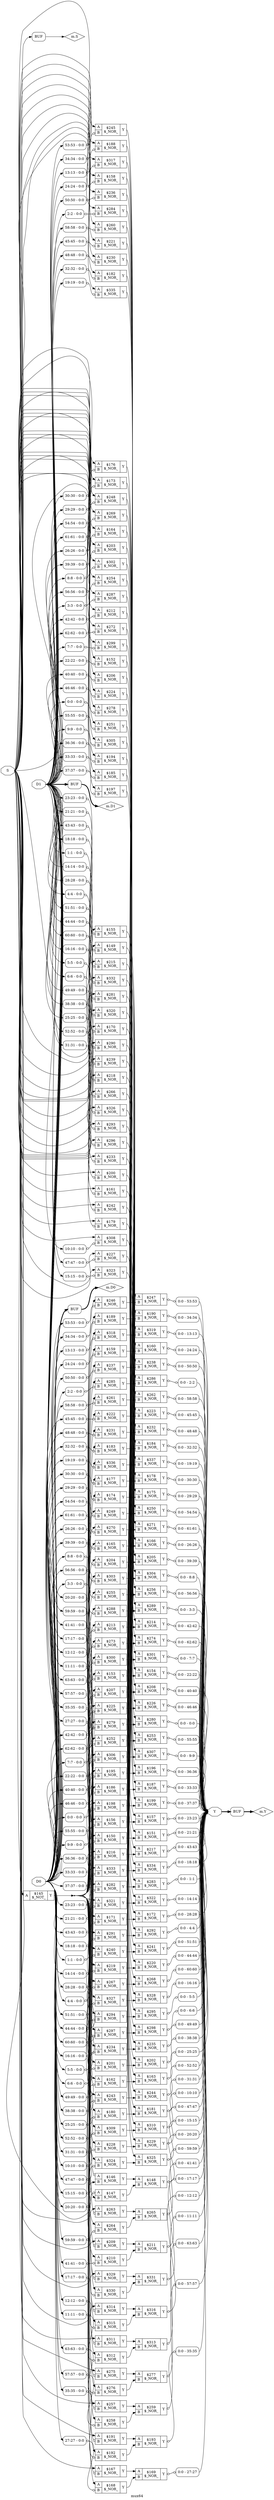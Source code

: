 digraph "mux64" {
label="mux64";
rankdir="LR";
remincross=true;
n130 [ shape=octagon, label="D0", color="black", fontcolor="black" ];
n131 [ shape=octagon, label="D1", color="black", fontcolor="black" ];
n132 [ shape=octagon, label="S", color="black", fontcolor="black" ];
n133 [ shape=octagon, label="Y", color="black", fontcolor="black" ];
n134 [ shape=diamond, label="m.D0", color="black", fontcolor="black" ];
n135 [ shape=diamond, label="m.D1", color="black", fontcolor="black" ];
n136 [ shape=diamond, label="m.S", color="black", fontcolor="black" ];
n137 [ shape=diamond, label="m.Y", color="black", fontcolor="black" ];
c139 [ shape=record, label="{{<p138> A}|$145\n$_NOT_|{<p133> Y}}" ];
c141 [ shape=record, label="{{<p138> A|<p140> B}|$146\n$_NOR_|{<p133> Y}}" ];
x0 [ shape=record, style=rounded, label="<s0> 20:20 - 0:0 " ];
x0:e -> c141:p138:w [arrowhead=odiamond, arrowtail=odiamond, dir=both, color="black", label=""];
c142 [ shape=record, label="{{<p138> A|<p140> B}|$147\n$_NOR_|{<p133> Y}}" ];
x1 [ shape=record, style=rounded, label="<s0> 20:20 - 0:0 " ];
x1:e -> c142:p138:w [arrowhead=odiamond, arrowtail=odiamond, dir=both, color="black", label=""];
c143 [ shape=record, label="{{<p138> A|<p140> B}|$148\n$_NOR_|{<p133> Y}}" ];
x2 [ shape=record, style=rounded, label="<s0> 0:0 - 20:20 " ];
c143:p133:e -> x2:w [arrowhead=odiamond, arrowtail=odiamond, dir=both, color="black", label=""];
c144 [ shape=record, label="{{<p138> A|<p140> B}|$149\n$_NOR_|{<p133> Y}}" ];
x3 [ shape=record, style=rounded, label="<s0> 21:21 - 0:0 " ];
x3:e -> c144:p140:w [arrowhead=odiamond, arrowtail=odiamond, dir=both, color="black", label=""];
c145 [ shape=record, label="{{<p138> A|<p140> B}|$150\n$_NOR_|{<p133> Y}}" ];
x4 [ shape=record, style=rounded, label="<s0> 21:21 - 0:0 " ];
x4:e -> c145:p140:w [arrowhead=odiamond, arrowtail=odiamond, dir=both, color="black", label=""];
c146 [ shape=record, label="{{<p138> A|<p140> B}|$151\n$_NOR_|{<p133> Y}}" ];
x5 [ shape=record, style=rounded, label="<s0> 0:0 - 21:21 " ];
c146:p133:e -> x5:w [arrowhead=odiamond, arrowtail=odiamond, dir=both, color="black", label=""];
c147 [ shape=record, label="{{<p138> A|<p140> B}|$152\n$_NOR_|{<p133> Y}}" ];
x6 [ shape=record, style=rounded, label="<s0> 22:22 - 0:0 " ];
x6:e -> c147:p140:w [arrowhead=odiamond, arrowtail=odiamond, dir=both, color="black", label=""];
c148 [ shape=record, label="{{<p138> A|<p140> B}|$153\n$_NOR_|{<p133> Y}}" ];
x7 [ shape=record, style=rounded, label="<s0> 22:22 - 0:0 " ];
x7:e -> c148:p140:w [arrowhead=odiamond, arrowtail=odiamond, dir=both, color="black", label=""];
c149 [ shape=record, label="{{<p138> A|<p140> B}|$154\n$_NOR_|{<p133> Y}}" ];
x8 [ shape=record, style=rounded, label="<s0> 0:0 - 22:22 " ];
c149:p133:e -> x8:w [arrowhead=odiamond, arrowtail=odiamond, dir=both, color="black", label=""];
c150 [ shape=record, label="{{<p138> A|<p140> B}|$155\n$_NOR_|{<p133> Y}}" ];
x9 [ shape=record, style=rounded, label="<s0> 23:23 - 0:0 " ];
x9:e -> c150:p140:w [arrowhead=odiamond, arrowtail=odiamond, dir=both, color="black", label=""];
c151 [ shape=record, label="{{<p138> A|<p140> B}|$156\n$_NOR_|{<p133> Y}}" ];
x10 [ shape=record, style=rounded, label="<s0> 23:23 - 0:0 " ];
x10:e -> c151:p140:w [arrowhead=odiamond, arrowtail=odiamond, dir=both, color="black", label=""];
c152 [ shape=record, label="{{<p138> A|<p140> B}|$157\n$_NOR_|{<p133> Y}}" ];
x11 [ shape=record, style=rounded, label="<s0> 0:0 - 23:23 " ];
c152:p133:e -> x11:w [arrowhead=odiamond, arrowtail=odiamond, dir=both, color="black", label=""];
c153 [ shape=record, label="{{<p138> A|<p140> B}|$158\n$_NOR_|{<p133> Y}}" ];
x12 [ shape=record, style=rounded, label="<s0> 24:24 - 0:0 " ];
x12:e -> c153:p140:w [arrowhead=odiamond, arrowtail=odiamond, dir=both, color="black", label=""];
c154 [ shape=record, label="{{<p138> A|<p140> B}|$159\n$_NOR_|{<p133> Y}}" ];
x13 [ shape=record, style=rounded, label="<s0> 24:24 - 0:0 " ];
x13:e -> c154:p140:w [arrowhead=odiamond, arrowtail=odiamond, dir=both, color="black", label=""];
c155 [ shape=record, label="{{<p138> A|<p140> B}|$160\n$_NOR_|{<p133> Y}}" ];
x14 [ shape=record, style=rounded, label="<s0> 0:0 - 24:24 " ];
c155:p133:e -> x14:w [arrowhead=odiamond, arrowtail=odiamond, dir=both, color="black", label=""];
c156 [ shape=record, label="{{<p138> A|<p140> B}|$161\n$_NOR_|{<p133> Y}}" ];
x15 [ shape=record, style=rounded, label="<s0> 25:25 - 0:0 " ];
x15:e -> c156:p140:w [arrowhead=odiamond, arrowtail=odiamond, dir=both, color="black", label=""];
c157 [ shape=record, label="{{<p138> A|<p140> B}|$162\n$_NOR_|{<p133> Y}}" ];
x16 [ shape=record, style=rounded, label="<s0> 25:25 - 0:0 " ];
x16:e -> c157:p140:w [arrowhead=odiamond, arrowtail=odiamond, dir=both, color="black", label=""];
c158 [ shape=record, label="{{<p138> A|<p140> B}|$163\n$_NOR_|{<p133> Y}}" ];
x17 [ shape=record, style=rounded, label="<s0> 0:0 - 25:25 " ];
c158:p133:e -> x17:w [arrowhead=odiamond, arrowtail=odiamond, dir=both, color="black", label=""];
c159 [ shape=record, label="{{<p138> A|<p140> B}|$164\n$_NOR_|{<p133> Y}}" ];
x18 [ shape=record, style=rounded, label="<s0> 26:26 - 0:0 " ];
x18:e -> c159:p140:w [arrowhead=odiamond, arrowtail=odiamond, dir=both, color="black", label=""];
c160 [ shape=record, label="{{<p138> A|<p140> B}|$165\n$_NOR_|{<p133> Y}}" ];
x19 [ shape=record, style=rounded, label="<s0> 26:26 - 0:0 " ];
x19:e -> c160:p140:w [arrowhead=odiamond, arrowtail=odiamond, dir=both, color="black", label=""];
c161 [ shape=record, label="{{<p138> A|<p140> B}|$166\n$_NOR_|{<p133> Y}}" ];
x20 [ shape=record, style=rounded, label="<s0> 0:0 - 26:26 " ];
c161:p133:e -> x20:w [arrowhead=odiamond, arrowtail=odiamond, dir=both, color="black", label=""];
c162 [ shape=record, label="{{<p138> A|<p140> B}|$167\n$_NOR_|{<p133> Y}}" ];
x21 [ shape=record, style=rounded, label="<s0> 27:27 - 0:0 " ];
x21:e -> c162:p140:w [arrowhead=odiamond, arrowtail=odiamond, dir=both, color="black", label=""];
c163 [ shape=record, label="{{<p138> A|<p140> B}|$168\n$_NOR_|{<p133> Y}}" ];
x22 [ shape=record, style=rounded, label="<s0> 27:27 - 0:0 " ];
x22:e -> c163:p140:w [arrowhead=odiamond, arrowtail=odiamond, dir=both, color="black", label=""];
c164 [ shape=record, label="{{<p138> A|<p140> B}|$169\n$_NOR_|{<p133> Y}}" ];
x23 [ shape=record, style=rounded, label="<s0> 0:0 - 27:27 " ];
c164:p133:e -> x23:w [arrowhead=odiamond, arrowtail=odiamond, dir=both, color="black", label=""];
c165 [ shape=record, label="{{<p138> A|<p140> B}|$170\n$_NOR_|{<p133> Y}}" ];
x24 [ shape=record, style=rounded, label="<s0> 28:28 - 0:0 " ];
x24:e -> c165:p140:w [arrowhead=odiamond, arrowtail=odiamond, dir=both, color="black", label=""];
c166 [ shape=record, label="{{<p138> A|<p140> B}|$171\n$_NOR_|{<p133> Y}}" ];
x25 [ shape=record, style=rounded, label="<s0> 28:28 - 0:0 " ];
x25:e -> c166:p140:w [arrowhead=odiamond, arrowtail=odiamond, dir=both, color="black", label=""];
c167 [ shape=record, label="{{<p138> A|<p140> B}|$172\n$_NOR_|{<p133> Y}}" ];
x26 [ shape=record, style=rounded, label="<s0> 0:0 - 28:28 " ];
c167:p133:e -> x26:w [arrowhead=odiamond, arrowtail=odiamond, dir=both, color="black", label=""];
c168 [ shape=record, label="{{<p138> A|<p140> B}|$173\n$_NOR_|{<p133> Y}}" ];
x27 [ shape=record, style=rounded, label="<s0> 29:29 - 0:0 " ];
x27:e -> c168:p140:w [arrowhead=odiamond, arrowtail=odiamond, dir=both, color="black", label=""];
c169 [ shape=record, label="{{<p138> A|<p140> B}|$174\n$_NOR_|{<p133> Y}}" ];
x28 [ shape=record, style=rounded, label="<s0> 29:29 - 0:0 " ];
x28:e -> c169:p140:w [arrowhead=odiamond, arrowtail=odiamond, dir=both, color="black", label=""];
c170 [ shape=record, label="{{<p138> A|<p140> B}|$175\n$_NOR_|{<p133> Y}}" ];
x29 [ shape=record, style=rounded, label="<s0> 0:0 - 29:29 " ];
c170:p133:e -> x29:w [arrowhead=odiamond, arrowtail=odiamond, dir=both, color="black", label=""];
c171 [ shape=record, label="{{<p138> A|<p140> B}|$176\n$_NOR_|{<p133> Y}}" ];
x30 [ shape=record, style=rounded, label="<s0> 30:30 - 0:0 " ];
x30:e -> c171:p140:w [arrowhead=odiamond, arrowtail=odiamond, dir=both, color="black", label=""];
c172 [ shape=record, label="{{<p138> A|<p140> B}|$177\n$_NOR_|{<p133> Y}}" ];
x31 [ shape=record, style=rounded, label="<s0> 30:30 - 0:0 " ];
x31:e -> c172:p140:w [arrowhead=odiamond, arrowtail=odiamond, dir=both, color="black", label=""];
c173 [ shape=record, label="{{<p138> A|<p140> B}|$178\n$_NOR_|{<p133> Y}}" ];
x32 [ shape=record, style=rounded, label="<s0> 0:0 - 30:30 " ];
c173:p133:e -> x32:w [arrowhead=odiamond, arrowtail=odiamond, dir=both, color="black", label=""];
c174 [ shape=record, label="{{<p138> A|<p140> B}|$179\n$_NOR_|{<p133> Y}}" ];
x33 [ shape=record, style=rounded, label="<s0> 31:31 - 0:0 " ];
x33:e -> c174:p140:w [arrowhead=odiamond, arrowtail=odiamond, dir=both, color="black", label=""];
c175 [ shape=record, label="{{<p138> A|<p140> B}|$180\n$_NOR_|{<p133> Y}}" ];
x34 [ shape=record, style=rounded, label="<s0> 31:31 - 0:0 " ];
x34:e -> c175:p140:w [arrowhead=odiamond, arrowtail=odiamond, dir=both, color="black", label=""];
c176 [ shape=record, label="{{<p138> A|<p140> B}|$181\n$_NOR_|{<p133> Y}}" ];
x35 [ shape=record, style=rounded, label="<s0> 0:0 - 31:31 " ];
c176:p133:e -> x35:w [arrowhead=odiamond, arrowtail=odiamond, dir=both, color="black", label=""];
c177 [ shape=record, label="{{<p138> A|<p140> B}|$182\n$_NOR_|{<p133> Y}}" ];
x36 [ shape=record, style=rounded, label="<s0> 32:32 - 0:0 " ];
x36:e -> c177:p140:w [arrowhead=odiamond, arrowtail=odiamond, dir=both, color="black", label=""];
c178 [ shape=record, label="{{<p138> A|<p140> B}|$183\n$_NOR_|{<p133> Y}}" ];
x37 [ shape=record, style=rounded, label="<s0> 32:32 - 0:0 " ];
x37:e -> c178:p140:w [arrowhead=odiamond, arrowtail=odiamond, dir=both, color="black", label=""];
c179 [ shape=record, label="{{<p138> A|<p140> B}|$184\n$_NOR_|{<p133> Y}}" ];
x38 [ shape=record, style=rounded, label="<s0> 0:0 - 32:32 " ];
c179:p133:e -> x38:w [arrowhead=odiamond, arrowtail=odiamond, dir=both, color="black", label=""];
c180 [ shape=record, label="{{<p138> A|<p140> B}|$185\n$_NOR_|{<p133> Y}}" ];
x39 [ shape=record, style=rounded, label="<s0> 33:33 - 0:0 " ];
x39:e -> c180:p140:w [arrowhead=odiamond, arrowtail=odiamond, dir=both, color="black", label=""];
c181 [ shape=record, label="{{<p138> A|<p140> B}|$186\n$_NOR_|{<p133> Y}}" ];
x40 [ shape=record, style=rounded, label="<s0> 33:33 - 0:0 " ];
x40:e -> c181:p140:w [arrowhead=odiamond, arrowtail=odiamond, dir=both, color="black", label=""];
c182 [ shape=record, label="{{<p138> A|<p140> B}|$187\n$_NOR_|{<p133> Y}}" ];
x41 [ shape=record, style=rounded, label="<s0> 0:0 - 33:33 " ];
c182:p133:e -> x41:w [arrowhead=odiamond, arrowtail=odiamond, dir=both, color="black", label=""];
c183 [ shape=record, label="{{<p138> A|<p140> B}|$188\n$_NOR_|{<p133> Y}}" ];
x42 [ shape=record, style=rounded, label="<s0> 34:34 - 0:0 " ];
x42:e -> c183:p140:w [arrowhead=odiamond, arrowtail=odiamond, dir=both, color="black", label=""];
c184 [ shape=record, label="{{<p138> A|<p140> B}|$189\n$_NOR_|{<p133> Y}}" ];
x43 [ shape=record, style=rounded, label="<s0> 34:34 - 0:0 " ];
x43:e -> c184:p140:w [arrowhead=odiamond, arrowtail=odiamond, dir=both, color="black", label=""];
c185 [ shape=record, label="{{<p138> A|<p140> B}|$190\n$_NOR_|{<p133> Y}}" ];
x44 [ shape=record, style=rounded, label="<s0> 0:0 - 34:34 " ];
c185:p133:e -> x44:w [arrowhead=odiamond, arrowtail=odiamond, dir=both, color="black", label=""];
c186 [ shape=record, label="{{<p138> A|<p140> B}|$191\n$_NOR_|{<p133> Y}}" ];
x45 [ shape=record, style=rounded, label="<s0> 35:35 - 0:0 " ];
x45:e -> c186:p140:w [arrowhead=odiamond, arrowtail=odiamond, dir=both, color="black", label=""];
c187 [ shape=record, label="{{<p138> A|<p140> B}|$192\n$_NOR_|{<p133> Y}}" ];
x46 [ shape=record, style=rounded, label="<s0> 35:35 - 0:0 " ];
x46:e -> c187:p140:w [arrowhead=odiamond, arrowtail=odiamond, dir=both, color="black", label=""];
c188 [ shape=record, label="{{<p138> A|<p140> B}|$193\n$_NOR_|{<p133> Y}}" ];
x47 [ shape=record, style=rounded, label="<s0> 0:0 - 35:35 " ];
c188:p133:e -> x47:w [arrowhead=odiamond, arrowtail=odiamond, dir=both, color="black", label=""];
c189 [ shape=record, label="{{<p138> A|<p140> B}|$194\n$_NOR_|{<p133> Y}}" ];
x48 [ shape=record, style=rounded, label="<s0> 36:36 - 0:0 " ];
x48:e -> c189:p140:w [arrowhead=odiamond, arrowtail=odiamond, dir=both, color="black", label=""];
c190 [ shape=record, label="{{<p138> A|<p140> B}|$195\n$_NOR_|{<p133> Y}}" ];
x49 [ shape=record, style=rounded, label="<s0> 36:36 - 0:0 " ];
x49:e -> c190:p140:w [arrowhead=odiamond, arrowtail=odiamond, dir=both, color="black", label=""];
c191 [ shape=record, label="{{<p138> A|<p140> B}|$196\n$_NOR_|{<p133> Y}}" ];
x50 [ shape=record, style=rounded, label="<s0> 0:0 - 36:36 " ];
c191:p133:e -> x50:w [arrowhead=odiamond, arrowtail=odiamond, dir=both, color="black", label=""];
c192 [ shape=record, label="{{<p138> A|<p140> B}|$197\n$_NOR_|{<p133> Y}}" ];
x51 [ shape=record, style=rounded, label="<s0> 37:37 - 0:0 " ];
x51:e -> c192:p140:w [arrowhead=odiamond, arrowtail=odiamond, dir=both, color="black", label=""];
c193 [ shape=record, label="{{<p138> A|<p140> B}|$198\n$_NOR_|{<p133> Y}}" ];
x52 [ shape=record, style=rounded, label="<s0> 37:37 - 0:0 " ];
x52:e -> c193:p140:w [arrowhead=odiamond, arrowtail=odiamond, dir=both, color="black", label=""];
c194 [ shape=record, label="{{<p138> A|<p140> B}|$199\n$_NOR_|{<p133> Y}}" ];
x53 [ shape=record, style=rounded, label="<s0> 0:0 - 37:37 " ];
c194:p133:e -> x53:w [arrowhead=odiamond, arrowtail=odiamond, dir=both, color="black", label=""];
c195 [ shape=record, label="{{<p138> A|<p140> B}|$200\n$_NOR_|{<p133> Y}}" ];
x54 [ shape=record, style=rounded, label="<s0> 38:38 - 0:0 " ];
x54:e -> c195:p140:w [arrowhead=odiamond, arrowtail=odiamond, dir=both, color="black", label=""];
c196 [ shape=record, label="{{<p138> A|<p140> B}|$201\n$_NOR_|{<p133> Y}}" ];
x55 [ shape=record, style=rounded, label="<s0> 38:38 - 0:0 " ];
x55:e -> c196:p140:w [arrowhead=odiamond, arrowtail=odiamond, dir=both, color="black", label=""];
c197 [ shape=record, label="{{<p138> A|<p140> B}|$202\n$_NOR_|{<p133> Y}}" ];
x56 [ shape=record, style=rounded, label="<s0> 0:0 - 38:38 " ];
c197:p133:e -> x56:w [arrowhead=odiamond, arrowtail=odiamond, dir=both, color="black", label=""];
c198 [ shape=record, label="{{<p138> A|<p140> B}|$203\n$_NOR_|{<p133> Y}}" ];
x57 [ shape=record, style=rounded, label="<s0> 39:39 - 0:0 " ];
x57:e -> c198:p140:w [arrowhead=odiamond, arrowtail=odiamond, dir=both, color="black", label=""];
c199 [ shape=record, label="{{<p138> A|<p140> B}|$204\n$_NOR_|{<p133> Y}}" ];
x58 [ shape=record, style=rounded, label="<s0> 39:39 - 0:0 " ];
x58:e -> c199:p140:w [arrowhead=odiamond, arrowtail=odiamond, dir=both, color="black", label=""];
c200 [ shape=record, label="{{<p138> A|<p140> B}|$205\n$_NOR_|{<p133> Y}}" ];
x59 [ shape=record, style=rounded, label="<s0> 0:0 - 39:39 " ];
c200:p133:e -> x59:w [arrowhead=odiamond, arrowtail=odiamond, dir=both, color="black", label=""];
c201 [ shape=record, label="{{<p138> A|<p140> B}|$206\n$_NOR_|{<p133> Y}}" ];
x60 [ shape=record, style=rounded, label="<s0> 40:40 - 0:0 " ];
x60:e -> c201:p140:w [arrowhead=odiamond, arrowtail=odiamond, dir=both, color="black", label=""];
c202 [ shape=record, label="{{<p138> A|<p140> B}|$207\n$_NOR_|{<p133> Y}}" ];
x61 [ shape=record, style=rounded, label="<s0> 40:40 - 0:0 " ];
x61:e -> c202:p140:w [arrowhead=odiamond, arrowtail=odiamond, dir=both, color="black", label=""];
c203 [ shape=record, label="{{<p138> A|<p140> B}|$208\n$_NOR_|{<p133> Y}}" ];
x62 [ shape=record, style=rounded, label="<s0> 0:0 - 40:40 " ];
c203:p133:e -> x62:w [arrowhead=odiamond, arrowtail=odiamond, dir=both, color="black", label=""];
c204 [ shape=record, label="{{<p138> A|<p140> B}|$209\n$_NOR_|{<p133> Y}}" ];
x63 [ shape=record, style=rounded, label="<s0> 41:41 - 0:0 " ];
x63:e -> c204:p140:w [arrowhead=odiamond, arrowtail=odiamond, dir=both, color="black", label=""];
c205 [ shape=record, label="{{<p138> A|<p140> B}|$210\n$_NOR_|{<p133> Y}}" ];
x64 [ shape=record, style=rounded, label="<s0> 41:41 - 0:0 " ];
x64:e -> c205:p140:w [arrowhead=odiamond, arrowtail=odiamond, dir=both, color="black", label=""];
c206 [ shape=record, label="{{<p138> A|<p140> B}|$211\n$_NOR_|{<p133> Y}}" ];
x65 [ shape=record, style=rounded, label="<s0> 0:0 - 41:41 " ];
c206:p133:e -> x65:w [arrowhead=odiamond, arrowtail=odiamond, dir=both, color="black", label=""];
c207 [ shape=record, label="{{<p138> A|<p140> B}|$212\n$_NOR_|{<p133> Y}}" ];
x66 [ shape=record, style=rounded, label="<s0> 42:42 - 0:0 " ];
x66:e -> c207:p140:w [arrowhead=odiamond, arrowtail=odiamond, dir=both, color="black", label=""];
c208 [ shape=record, label="{{<p138> A|<p140> B}|$213\n$_NOR_|{<p133> Y}}" ];
x67 [ shape=record, style=rounded, label="<s0> 42:42 - 0:0 " ];
x67:e -> c208:p140:w [arrowhead=odiamond, arrowtail=odiamond, dir=both, color="black", label=""];
c209 [ shape=record, label="{{<p138> A|<p140> B}|$214\n$_NOR_|{<p133> Y}}" ];
x68 [ shape=record, style=rounded, label="<s0> 0:0 - 42:42 " ];
c209:p133:e -> x68:w [arrowhead=odiamond, arrowtail=odiamond, dir=both, color="black", label=""];
c210 [ shape=record, label="{{<p138> A|<p140> B}|$215\n$_NOR_|{<p133> Y}}" ];
x69 [ shape=record, style=rounded, label="<s0> 43:43 - 0:0 " ];
x69:e -> c210:p140:w [arrowhead=odiamond, arrowtail=odiamond, dir=both, color="black", label=""];
c211 [ shape=record, label="{{<p138> A|<p140> B}|$216\n$_NOR_|{<p133> Y}}" ];
x70 [ shape=record, style=rounded, label="<s0> 43:43 - 0:0 " ];
x70:e -> c211:p140:w [arrowhead=odiamond, arrowtail=odiamond, dir=both, color="black", label=""];
c212 [ shape=record, label="{{<p138> A|<p140> B}|$217\n$_NOR_|{<p133> Y}}" ];
x71 [ shape=record, style=rounded, label="<s0> 0:0 - 43:43 " ];
c212:p133:e -> x71:w [arrowhead=odiamond, arrowtail=odiamond, dir=both, color="black", label=""];
c213 [ shape=record, label="{{<p138> A|<p140> B}|$218\n$_NOR_|{<p133> Y}}" ];
x72 [ shape=record, style=rounded, label="<s0> 44:44 - 0:0 " ];
x72:e -> c213:p140:w [arrowhead=odiamond, arrowtail=odiamond, dir=both, color="black", label=""];
c214 [ shape=record, label="{{<p138> A|<p140> B}|$219\n$_NOR_|{<p133> Y}}" ];
x73 [ shape=record, style=rounded, label="<s0> 44:44 - 0:0 " ];
x73:e -> c214:p140:w [arrowhead=odiamond, arrowtail=odiamond, dir=both, color="black", label=""];
c215 [ shape=record, label="{{<p138> A|<p140> B}|$220\n$_NOR_|{<p133> Y}}" ];
x74 [ shape=record, style=rounded, label="<s0> 0:0 - 44:44 " ];
c215:p133:e -> x74:w [arrowhead=odiamond, arrowtail=odiamond, dir=both, color="black", label=""];
c216 [ shape=record, label="{{<p138> A|<p140> B}|$221\n$_NOR_|{<p133> Y}}" ];
x75 [ shape=record, style=rounded, label="<s0> 45:45 - 0:0 " ];
x75:e -> c216:p140:w [arrowhead=odiamond, arrowtail=odiamond, dir=both, color="black", label=""];
c217 [ shape=record, label="{{<p138> A|<p140> B}|$222\n$_NOR_|{<p133> Y}}" ];
x76 [ shape=record, style=rounded, label="<s0> 45:45 - 0:0 " ];
x76:e -> c217:p140:w [arrowhead=odiamond, arrowtail=odiamond, dir=both, color="black", label=""];
c218 [ shape=record, label="{{<p138> A|<p140> B}|$223\n$_NOR_|{<p133> Y}}" ];
x77 [ shape=record, style=rounded, label="<s0> 0:0 - 45:45 " ];
c218:p133:e -> x77:w [arrowhead=odiamond, arrowtail=odiamond, dir=both, color="black", label=""];
c219 [ shape=record, label="{{<p138> A|<p140> B}|$224\n$_NOR_|{<p133> Y}}" ];
x78 [ shape=record, style=rounded, label="<s0> 46:46 - 0:0 " ];
x78:e -> c219:p140:w [arrowhead=odiamond, arrowtail=odiamond, dir=both, color="black", label=""];
c220 [ shape=record, label="{{<p138> A|<p140> B}|$225\n$_NOR_|{<p133> Y}}" ];
x79 [ shape=record, style=rounded, label="<s0> 46:46 - 0:0 " ];
x79:e -> c220:p140:w [arrowhead=odiamond, arrowtail=odiamond, dir=both, color="black", label=""];
c221 [ shape=record, label="{{<p138> A|<p140> B}|$226\n$_NOR_|{<p133> Y}}" ];
x80 [ shape=record, style=rounded, label="<s0> 0:0 - 46:46 " ];
c221:p133:e -> x80:w [arrowhead=odiamond, arrowtail=odiamond, dir=both, color="black", label=""];
c222 [ shape=record, label="{{<p138> A|<p140> B}|$227\n$_NOR_|{<p133> Y}}" ];
x81 [ shape=record, style=rounded, label="<s0> 47:47 - 0:0 " ];
x81:e -> c222:p140:w [arrowhead=odiamond, arrowtail=odiamond, dir=both, color="black", label=""];
c223 [ shape=record, label="{{<p138> A|<p140> B}|$228\n$_NOR_|{<p133> Y}}" ];
x82 [ shape=record, style=rounded, label="<s0> 47:47 - 0:0 " ];
x82:e -> c223:p140:w [arrowhead=odiamond, arrowtail=odiamond, dir=both, color="black", label=""];
c224 [ shape=record, label="{{<p138> A|<p140> B}|$229\n$_NOR_|{<p133> Y}}" ];
x83 [ shape=record, style=rounded, label="<s0> 0:0 - 47:47 " ];
c224:p133:e -> x83:w [arrowhead=odiamond, arrowtail=odiamond, dir=both, color="black", label=""];
c225 [ shape=record, label="{{<p138> A|<p140> B}|$230\n$_NOR_|{<p133> Y}}" ];
x84 [ shape=record, style=rounded, label="<s0> 48:48 - 0:0 " ];
x84:e -> c225:p140:w [arrowhead=odiamond, arrowtail=odiamond, dir=both, color="black", label=""];
c226 [ shape=record, label="{{<p138> A|<p140> B}|$231\n$_NOR_|{<p133> Y}}" ];
x85 [ shape=record, style=rounded, label="<s0> 48:48 - 0:0 " ];
x85:e -> c226:p140:w [arrowhead=odiamond, arrowtail=odiamond, dir=both, color="black", label=""];
c227 [ shape=record, label="{{<p138> A|<p140> B}|$232\n$_NOR_|{<p133> Y}}" ];
x86 [ shape=record, style=rounded, label="<s0> 0:0 - 48:48 " ];
c227:p133:e -> x86:w [arrowhead=odiamond, arrowtail=odiamond, dir=both, color="black", label=""];
c228 [ shape=record, label="{{<p138> A|<p140> B}|$233\n$_NOR_|{<p133> Y}}" ];
x87 [ shape=record, style=rounded, label="<s0> 49:49 - 0:0 " ];
x87:e -> c228:p140:w [arrowhead=odiamond, arrowtail=odiamond, dir=both, color="black", label=""];
c229 [ shape=record, label="{{<p138> A|<p140> B}|$234\n$_NOR_|{<p133> Y}}" ];
x88 [ shape=record, style=rounded, label="<s0> 49:49 - 0:0 " ];
x88:e -> c229:p140:w [arrowhead=odiamond, arrowtail=odiamond, dir=both, color="black", label=""];
c230 [ shape=record, label="{{<p138> A|<p140> B}|$235\n$_NOR_|{<p133> Y}}" ];
x89 [ shape=record, style=rounded, label="<s0> 0:0 - 49:49 " ];
c230:p133:e -> x89:w [arrowhead=odiamond, arrowtail=odiamond, dir=both, color="black", label=""];
c231 [ shape=record, label="{{<p138> A|<p140> B}|$236\n$_NOR_|{<p133> Y}}" ];
x90 [ shape=record, style=rounded, label="<s0> 50:50 - 0:0 " ];
x90:e -> c231:p140:w [arrowhead=odiamond, arrowtail=odiamond, dir=both, color="black", label=""];
c232 [ shape=record, label="{{<p138> A|<p140> B}|$237\n$_NOR_|{<p133> Y}}" ];
x91 [ shape=record, style=rounded, label="<s0> 50:50 - 0:0 " ];
x91:e -> c232:p140:w [arrowhead=odiamond, arrowtail=odiamond, dir=both, color="black", label=""];
c233 [ shape=record, label="{{<p138> A|<p140> B}|$238\n$_NOR_|{<p133> Y}}" ];
x92 [ shape=record, style=rounded, label="<s0> 0:0 - 50:50 " ];
c233:p133:e -> x92:w [arrowhead=odiamond, arrowtail=odiamond, dir=both, color="black", label=""];
c234 [ shape=record, label="{{<p138> A|<p140> B}|$239\n$_NOR_|{<p133> Y}}" ];
x93 [ shape=record, style=rounded, label="<s0> 51:51 - 0:0 " ];
x93:e -> c234:p140:w [arrowhead=odiamond, arrowtail=odiamond, dir=both, color="black", label=""];
c235 [ shape=record, label="{{<p138> A|<p140> B}|$240\n$_NOR_|{<p133> Y}}" ];
x94 [ shape=record, style=rounded, label="<s0> 51:51 - 0:0 " ];
x94:e -> c235:p140:w [arrowhead=odiamond, arrowtail=odiamond, dir=both, color="black", label=""];
c236 [ shape=record, label="{{<p138> A|<p140> B}|$241\n$_NOR_|{<p133> Y}}" ];
x95 [ shape=record, style=rounded, label="<s0> 0:0 - 51:51 " ];
c236:p133:e -> x95:w [arrowhead=odiamond, arrowtail=odiamond, dir=both, color="black", label=""];
c237 [ shape=record, label="{{<p138> A|<p140> B}|$242\n$_NOR_|{<p133> Y}}" ];
x96 [ shape=record, style=rounded, label="<s0> 52:52 - 0:0 " ];
x96:e -> c237:p140:w [arrowhead=odiamond, arrowtail=odiamond, dir=both, color="black", label=""];
c238 [ shape=record, label="{{<p138> A|<p140> B}|$243\n$_NOR_|{<p133> Y}}" ];
x97 [ shape=record, style=rounded, label="<s0> 52:52 - 0:0 " ];
x97:e -> c238:p140:w [arrowhead=odiamond, arrowtail=odiamond, dir=both, color="black", label=""];
c239 [ shape=record, label="{{<p138> A|<p140> B}|$244\n$_NOR_|{<p133> Y}}" ];
x98 [ shape=record, style=rounded, label="<s0> 0:0 - 52:52 " ];
c239:p133:e -> x98:w [arrowhead=odiamond, arrowtail=odiamond, dir=both, color="black", label=""];
c240 [ shape=record, label="{{<p138> A|<p140> B}|$245\n$_NOR_|{<p133> Y}}" ];
x99 [ shape=record, style=rounded, label="<s0> 53:53 - 0:0 " ];
x99:e -> c240:p140:w [arrowhead=odiamond, arrowtail=odiamond, dir=both, color="black", label=""];
c241 [ shape=record, label="{{<p138> A|<p140> B}|$246\n$_NOR_|{<p133> Y}}" ];
x100 [ shape=record, style=rounded, label="<s0> 53:53 - 0:0 " ];
x100:e -> c241:p140:w [arrowhead=odiamond, arrowtail=odiamond, dir=both, color="black", label=""];
c242 [ shape=record, label="{{<p138> A|<p140> B}|$247\n$_NOR_|{<p133> Y}}" ];
x101 [ shape=record, style=rounded, label="<s0> 0:0 - 53:53 " ];
c242:p133:e -> x101:w [arrowhead=odiamond, arrowtail=odiamond, dir=both, color="black", label=""];
c243 [ shape=record, label="{{<p138> A|<p140> B}|$248\n$_NOR_|{<p133> Y}}" ];
x102 [ shape=record, style=rounded, label="<s0> 54:54 - 0:0 " ];
x102:e -> c243:p140:w [arrowhead=odiamond, arrowtail=odiamond, dir=both, color="black", label=""];
c244 [ shape=record, label="{{<p138> A|<p140> B}|$249\n$_NOR_|{<p133> Y}}" ];
x103 [ shape=record, style=rounded, label="<s0> 54:54 - 0:0 " ];
x103:e -> c244:p140:w [arrowhead=odiamond, arrowtail=odiamond, dir=both, color="black", label=""];
c245 [ shape=record, label="{{<p138> A|<p140> B}|$250\n$_NOR_|{<p133> Y}}" ];
x104 [ shape=record, style=rounded, label="<s0> 0:0 - 54:54 " ];
c245:p133:e -> x104:w [arrowhead=odiamond, arrowtail=odiamond, dir=both, color="black", label=""];
c246 [ shape=record, label="{{<p138> A|<p140> B}|$251\n$_NOR_|{<p133> Y}}" ];
x105 [ shape=record, style=rounded, label="<s0> 55:55 - 0:0 " ];
x105:e -> c246:p140:w [arrowhead=odiamond, arrowtail=odiamond, dir=both, color="black", label=""];
c247 [ shape=record, label="{{<p138> A|<p140> B}|$252\n$_NOR_|{<p133> Y}}" ];
x106 [ shape=record, style=rounded, label="<s0> 55:55 - 0:0 " ];
x106:e -> c247:p140:w [arrowhead=odiamond, arrowtail=odiamond, dir=both, color="black", label=""];
c248 [ shape=record, label="{{<p138> A|<p140> B}|$253\n$_NOR_|{<p133> Y}}" ];
x107 [ shape=record, style=rounded, label="<s0> 0:0 - 55:55 " ];
c248:p133:e -> x107:w [arrowhead=odiamond, arrowtail=odiamond, dir=both, color="black", label=""];
c249 [ shape=record, label="{{<p138> A|<p140> B}|$254\n$_NOR_|{<p133> Y}}" ];
x108 [ shape=record, style=rounded, label="<s0> 56:56 - 0:0 " ];
x108:e -> c249:p140:w [arrowhead=odiamond, arrowtail=odiamond, dir=both, color="black", label=""];
c250 [ shape=record, label="{{<p138> A|<p140> B}|$255\n$_NOR_|{<p133> Y}}" ];
x109 [ shape=record, style=rounded, label="<s0> 56:56 - 0:0 " ];
x109:e -> c250:p140:w [arrowhead=odiamond, arrowtail=odiamond, dir=both, color="black", label=""];
c251 [ shape=record, label="{{<p138> A|<p140> B}|$256\n$_NOR_|{<p133> Y}}" ];
x110 [ shape=record, style=rounded, label="<s0> 0:0 - 56:56 " ];
c251:p133:e -> x110:w [arrowhead=odiamond, arrowtail=odiamond, dir=both, color="black", label=""];
c252 [ shape=record, label="{{<p138> A|<p140> B}|$257\n$_NOR_|{<p133> Y}}" ];
x111 [ shape=record, style=rounded, label="<s0> 57:57 - 0:0 " ];
x111:e -> c252:p140:w [arrowhead=odiamond, arrowtail=odiamond, dir=both, color="black", label=""];
c253 [ shape=record, label="{{<p138> A|<p140> B}|$258\n$_NOR_|{<p133> Y}}" ];
x112 [ shape=record, style=rounded, label="<s0> 57:57 - 0:0 " ];
x112:e -> c253:p140:w [arrowhead=odiamond, arrowtail=odiamond, dir=both, color="black", label=""];
c254 [ shape=record, label="{{<p138> A|<p140> B}|$259\n$_NOR_|{<p133> Y}}" ];
x113 [ shape=record, style=rounded, label="<s0> 0:0 - 57:57 " ];
c254:p133:e -> x113:w [arrowhead=odiamond, arrowtail=odiamond, dir=both, color="black", label=""];
c255 [ shape=record, label="{{<p138> A|<p140> B}|$260\n$_NOR_|{<p133> Y}}" ];
x114 [ shape=record, style=rounded, label="<s0> 58:58 - 0:0 " ];
x114:e -> c255:p140:w [arrowhead=odiamond, arrowtail=odiamond, dir=both, color="black", label=""];
c256 [ shape=record, label="{{<p138> A|<p140> B}|$261\n$_NOR_|{<p133> Y}}" ];
x115 [ shape=record, style=rounded, label="<s0> 58:58 - 0:0 " ];
x115:e -> c256:p140:w [arrowhead=odiamond, arrowtail=odiamond, dir=both, color="black", label=""];
c257 [ shape=record, label="{{<p138> A|<p140> B}|$262\n$_NOR_|{<p133> Y}}" ];
x116 [ shape=record, style=rounded, label="<s0> 0:0 - 58:58 " ];
c257:p133:e -> x116:w [arrowhead=odiamond, arrowtail=odiamond, dir=both, color="black", label=""];
c258 [ shape=record, label="{{<p138> A|<p140> B}|$263\n$_NOR_|{<p133> Y}}" ];
x117 [ shape=record, style=rounded, label="<s0> 59:59 - 0:0 " ];
x117:e -> c258:p140:w [arrowhead=odiamond, arrowtail=odiamond, dir=both, color="black", label=""];
c259 [ shape=record, label="{{<p138> A|<p140> B}|$264\n$_NOR_|{<p133> Y}}" ];
x118 [ shape=record, style=rounded, label="<s0> 59:59 - 0:0 " ];
x118:e -> c259:p140:w [arrowhead=odiamond, arrowtail=odiamond, dir=both, color="black", label=""];
c260 [ shape=record, label="{{<p138> A|<p140> B}|$265\n$_NOR_|{<p133> Y}}" ];
x119 [ shape=record, style=rounded, label="<s0> 0:0 - 59:59 " ];
c260:p133:e -> x119:w [arrowhead=odiamond, arrowtail=odiamond, dir=both, color="black", label=""];
c261 [ shape=record, label="{{<p138> A|<p140> B}|$266\n$_NOR_|{<p133> Y}}" ];
x120 [ shape=record, style=rounded, label="<s0> 60:60 - 0:0 " ];
x120:e -> c261:p140:w [arrowhead=odiamond, arrowtail=odiamond, dir=both, color="black", label=""];
c262 [ shape=record, label="{{<p138> A|<p140> B}|$267\n$_NOR_|{<p133> Y}}" ];
x121 [ shape=record, style=rounded, label="<s0> 60:60 - 0:0 " ];
x121:e -> c262:p140:w [arrowhead=odiamond, arrowtail=odiamond, dir=both, color="black", label=""];
c263 [ shape=record, label="{{<p138> A|<p140> B}|$268\n$_NOR_|{<p133> Y}}" ];
x122 [ shape=record, style=rounded, label="<s0> 0:0 - 60:60 " ];
c263:p133:e -> x122:w [arrowhead=odiamond, arrowtail=odiamond, dir=both, color="black", label=""];
c264 [ shape=record, label="{{<p138> A|<p140> B}|$269\n$_NOR_|{<p133> Y}}" ];
x123 [ shape=record, style=rounded, label="<s0> 61:61 - 0:0 " ];
x123:e -> c264:p140:w [arrowhead=odiamond, arrowtail=odiamond, dir=both, color="black", label=""];
c265 [ shape=record, label="{{<p138> A|<p140> B}|$270\n$_NOR_|{<p133> Y}}" ];
x124 [ shape=record, style=rounded, label="<s0> 61:61 - 0:0 " ];
x124:e -> c265:p140:w [arrowhead=odiamond, arrowtail=odiamond, dir=both, color="black", label=""];
c266 [ shape=record, label="{{<p138> A|<p140> B}|$271\n$_NOR_|{<p133> Y}}" ];
x125 [ shape=record, style=rounded, label="<s0> 0:0 - 61:61 " ];
c266:p133:e -> x125:w [arrowhead=odiamond, arrowtail=odiamond, dir=both, color="black", label=""];
c267 [ shape=record, label="{{<p138> A|<p140> B}|$272\n$_NOR_|{<p133> Y}}" ];
x126 [ shape=record, style=rounded, label="<s0> 62:62 - 0:0 " ];
x126:e -> c267:p140:w [arrowhead=odiamond, arrowtail=odiamond, dir=both, color="black", label=""];
c268 [ shape=record, label="{{<p138> A|<p140> B}|$273\n$_NOR_|{<p133> Y}}" ];
x127 [ shape=record, style=rounded, label="<s0> 62:62 - 0:0 " ];
x127:e -> c268:p140:w [arrowhead=odiamond, arrowtail=odiamond, dir=both, color="black", label=""];
c269 [ shape=record, label="{{<p138> A|<p140> B}|$274\n$_NOR_|{<p133> Y}}" ];
x128 [ shape=record, style=rounded, label="<s0> 0:0 - 62:62 " ];
c269:p133:e -> x128:w [arrowhead=odiamond, arrowtail=odiamond, dir=both, color="black", label=""];
c270 [ shape=record, label="{{<p138> A|<p140> B}|$275\n$_NOR_|{<p133> Y}}" ];
x129 [ shape=record, style=rounded, label="<s0> 63:63 - 0:0 " ];
x129:e -> c270:p140:w [arrowhead=odiamond, arrowtail=odiamond, dir=both, color="black", label=""];
c271 [ shape=record, label="{{<p138> A|<p140> B}|$276\n$_NOR_|{<p133> Y}}" ];
x130 [ shape=record, style=rounded, label="<s0> 63:63 - 0:0 " ];
x130:e -> c271:p140:w [arrowhead=odiamond, arrowtail=odiamond, dir=both, color="black", label=""];
c272 [ shape=record, label="{{<p138> A|<p140> B}|$277\n$_NOR_|{<p133> Y}}" ];
x131 [ shape=record, style=rounded, label="<s0> 0:0 - 63:63 " ];
c272:p133:e -> x131:w [arrowhead=odiamond, arrowtail=odiamond, dir=both, color="black", label=""];
c273 [ shape=record, label="{{<p138> A|<p140> B}|$278\n$_NOR_|{<p133> Y}}" ];
x132 [ shape=record, style=rounded, label="<s0> 0:0 - 0:0 " ];
x132:e -> c273:p140:w [arrowhead=odiamond, arrowtail=odiamond, dir=both, color="black", label=""];
c274 [ shape=record, label="{{<p138> A|<p140> B}|$279\n$_NOR_|{<p133> Y}}" ];
x133 [ shape=record, style=rounded, label="<s0> 0:0 - 0:0 " ];
x133:e -> c274:p140:w [arrowhead=odiamond, arrowtail=odiamond, dir=both, color="black", label=""];
c275 [ shape=record, label="{{<p138> A|<p140> B}|$280\n$_NOR_|{<p133> Y}}" ];
x134 [ shape=record, style=rounded, label="<s0> 0:0 - 0:0 " ];
c275:p133:e -> x134:w [arrowhead=odiamond, arrowtail=odiamond, dir=both, color="black", label=""];
c276 [ shape=record, label="{{<p138> A|<p140> B}|$281\n$_NOR_|{<p133> Y}}" ];
x135 [ shape=record, style=rounded, label="<s0> 1:1 - 0:0 " ];
x135:e -> c276:p140:w [arrowhead=odiamond, arrowtail=odiamond, dir=both, color="black", label=""];
c277 [ shape=record, label="{{<p138> A|<p140> B}|$282\n$_NOR_|{<p133> Y}}" ];
x136 [ shape=record, style=rounded, label="<s0> 1:1 - 0:0 " ];
x136:e -> c277:p140:w [arrowhead=odiamond, arrowtail=odiamond, dir=both, color="black", label=""];
c278 [ shape=record, label="{{<p138> A|<p140> B}|$283\n$_NOR_|{<p133> Y}}" ];
x137 [ shape=record, style=rounded, label="<s0> 0:0 - 1:1 " ];
c278:p133:e -> x137:w [arrowhead=odiamond, arrowtail=odiamond, dir=both, color="black", label=""];
c279 [ shape=record, label="{{<p138> A|<p140> B}|$284\n$_NOR_|{<p133> Y}}" ];
x138 [ shape=record, style=rounded, label="<s0> 2:2 - 0:0 " ];
x138:e -> c279:p140:w [arrowhead=odiamond, arrowtail=odiamond, dir=both, color="black", label=""];
c280 [ shape=record, label="{{<p138> A|<p140> B}|$285\n$_NOR_|{<p133> Y}}" ];
x139 [ shape=record, style=rounded, label="<s0> 2:2 - 0:0 " ];
x139:e -> c280:p140:w [arrowhead=odiamond, arrowtail=odiamond, dir=both, color="black", label=""];
c281 [ shape=record, label="{{<p138> A|<p140> B}|$286\n$_NOR_|{<p133> Y}}" ];
x140 [ shape=record, style=rounded, label="<s0> 0:0 - 2:2 " ];
c281:p133:e -> x140:w [arrowhead=odiamond, arrowtail=odiamond, dir=both, color="black", label=""];
c282 [ shape=record, label="{{<p138> A|<p140> B}|$287\n$_NOR_|{<p133> Y}}" ];
x141 [ shape=record, style=rounded, label="<s0> 3:3 - 0:0 " ];
x141:e -> c282:p140:w [arrowhead=odiamond, arrowtail=odiamond, dir=both, color="black", label=""];
c283 [ shape=record, label="{{<p138> A|<p140> B}|$288\n$_NOR_|{<p133> Y}}" ];
x142 [ shape=record, style=rounded, label="<s0> 3:3 - 0:0 " ];
x142:e -> c283:p140:w [arrowhead=odiamond, arrowtail=odiamond, dir=both, color="black", label=""];
c284 [ shape=record, label="{{<p138> A|<p140> B}|$289\n$_NOR_|{<p133> Y}}" ];
x143 [ shape=record, style=rounded, label="<s0> 0:0 - 3:3 " ];
c284:p133:e -> x143:w [arrowhead=odiamond, arrowtail=odiamond, dir=both, color="black", label=""];
c285 [ shape=record, label="{{<p138> A|<p140> B}|$290\n$_NOR_|{<p133> Y}}" ];
x144 [ shape=record, style=rounded, label="<s0> 4:4 - 0:0 " ];
x144:e -> c285:p140:w [arrowhead=odiamond, arrowtail=odiamond, dir=both, color="black", label=""];
c286 [ shape=record, label="{{<p138> A|<p140> B}|$291\n$_NOR_|{<p133> Y}}" ];
x145 [ shape=record, style=rounded, label="<s0> 4:4 - 0:0 " ];
x145:e -> c286:p140:w [arrowhead=odiamond, arrowtail=odiamond, dir=both, color="black", label=""];
c287 [ shape=record, label="{{<p138> A|<p140> B}|$292\n$_NOR_|{<p133> Y}}" ];
x146 [ shape=record, style=rounded, label="<s0> 0:0 - 4:4 " ];
c287:p133:e -> x146:w [arrowhead=odiamond, arrowtail=odiamond, dir=both, color="black", label=""];
c288 [ shape=record, label="{{<p138> A|<p140> B}|$293\n$_NOR_|{<p133> Y}}" ];
x147 [ shape=record, style=rounded, label="<s0> 5:5 - 0:0 " ];
x147:e -> c288:p140:w [arrowhead=odiamond, arrowtail=odiamond, dir=both, color="black", label=""];
c289 [ shape=record, label="{{<p138> A|<p140> B}|$294\n$_NOR_|{<p133> Y}}" ];
x148 [ shape=record, style=rounded, label="<s0> 5:5 - 0:0 " ];
x148:e -> c289:p140:w [arrowhead=odiamond, arrowtail=odiamond, dir=both, color="black", label=""];
c290 [ shape=record, label="{{<p138> A|<p140> B}|$295\n$_NOR_|{<p133> Y}}" ];
x149 [ shape=record, style=rounded, label="<s0> 0:0 - 5:5 " ];
c290:p133:e -> x149:w [arrowhead=odiamond, arrowtail=odiamond, dir=both, color="black", label=""];
c291 [ shape=record, label="{{<p138> A|<p140> B}|$296\n$_NOR_|{<p133> Y}}" ];
x150 [ shape=record, style=rounded, label="<s0> 6:6 - 0:0 " ];
x150:e -> c291:p140:w [arrowhead=odiamond, arrowtail=odiamond, dir=both, color="black", label=""];
c292 [ shape=record, label="{{<p138> A|<p140> B}|$297\n$_NOR_|{<p133> Y}}" ];
x151 [ shape=record, style=rounded, label="<s0> 6:6 - 0:0 " ];
x151:e -> c292:p140:w [arrowhead=odiamond, arrowtail=odiamond, dir=both, color="black", label=""];
c293 [ shape=record, label="{{<p138> A|<p140> B}|$298\n$_NOR_|{<p133> Y}}" ];
x152 [ shape=record, style=rounded, label="<s0> 0:0 - 6:6 " ];
c293:p133:e -> x152:w [arrowhead=odiamond, arrowtail=odiamond, dir=both, color="black", label=""];
c294 [ shape=record, label="{{<p138> A|<p140> B}|$299\n$_NOR_|{<p133> Y}}" ];
x153 [ shape=record, style=rounded, label="<s0> 7:7 - 0:0 " ];
x153:e -> c294:p140:w [arrowhead=odiamond, arrowtail=odiamond, dir=both, color="black", label=""];
c295 [ shape=record, label="{{<p138> A|<p140> B}|$300\n$_NOR_|{<p133> Y}}" ];
x154 [ shape=record, style=rounded, label="<s0> 7:7 - 0:0 " ];
x154:e -> c295:p140:w [arrowhead=odiamond, arrowtail=odiamond, dir=both, color="black", label=""];
c296 [ shape=record, label="{{<p138> A|<p140> B}|$301\n$_NOR_|{<p133> Y}}" ];
x155 [ shape=record, style=rounded, label="<s0> 0:0 - 7:7 " ];
c296:p133:e -> x155:w [arrowhead=odiamond, arrowtail=odiamond, dir=both, color="black", label=""];
c297 [ shape=record, label="{{<p138> A|<p140> B}|$302\n$_NOR_|{<p133> Y}}" ];
x156 [ shape=record, style=rounded, label="<s0> 8:8 - 0:0 " ];
x156:e -> c297:p140:w [arrowhead=odiamond, arrowtail=odiamond, dir=both, color="black", label=""];
c298 [ shape=record, label="{{<p138> A|<p140> B}|$303\n$_NOR_|{<p133> Y}}" ];
x157 [ shape=record, style=rounded, label="<s0> 8:8 - 0:0 " ];
x157:e -> c298:p140:w [arrowhead=odiamond, arrowtail=odiamond, dir=both, color="black", label=""];
c299 [ shape=record, label="{{<p138> A|<p140> B}|$304\n$_NOR_|{<p133> Y}}" ];
x158 [ shape=record, style=rounded, label="<s0> 0:0 - 8:8 " ];
c299:p133:e -> x158:w [arrowhead=odiamond, arrowtail=odiamond, dir=both, color="black", label=""];
c300 [ shape=record, label="{{<p138> A|<p140> B}|$305\n$_NOR_|{<p133> Y}}" ];
x159 [ shape=record, style=rounded, label="<s0> 9:9 - 0:0 " ];
x159:e -> c300:p140:w [arrowhead=odiamond, arrowtail=odiamond, dir=both, color="black", label=""];
c301 [ shape=record, label="{{<p138> A|<p140> B}|$306\n$_NOR_|{<p133> Y}}" ];
x160 [ shape=record, style=rounded, label="<s0> 9:9 - 0:0 " ];
x160:e -> c301:p140:w [arrowhead=odiamond, arrowtail=odiamond, dir=both, color="black", label=""];
c302 [ shape=record, label="{{<p138> A|<p140> B}|$307\n$_NOR_|{<p133> Y}}" ];
x161 [ shape=record, style=rounded, label="<s0> 0:0 - 9:9 " ];
c302:p133:e -> x161:w [arrowhead=odiamond, arrowtail=odiamond, dir=both, color="black", label=""];
c303 [ shape=record, label="{{<p138> A|<p140> B}|$308\n$_NOR_|{<p133> Y}}" ];
x162 [ shape=record, style=rounded, label="<s0> 10:10 - 0:0 " ];
x162:e -> c303:p140:w [arrowhead=odiamond, arrowtail=odiamond, dir=both, color="black", label=""];
c304 [ shape=record, label="{{<p138> A|<p140> B}|$309\n$_NOR_|{<p133> Y}}" ];
x163 [ shape=record, style=rounded, label="<s0> 10:10 - 0:0 " ];
x163:e -> c304:p140:w [arrowhead=odiamond, arrowtail=odiamond, dir=both, color="black", label=""];
c305 [ shape=record, label="{{<p138> A|<p140> B}|$310\n$_NOR_|{<p133> Y}}" ];
x164 [ shape=record, style=rounded, label="<s0> 0:0 - 10:10 " ];
c305:p133:e -> x164:w [arrowhead=odiamond, arrowtail=odiamond, dir=both, color="black", label=""];
c306 [ shape=record, label="{{<p138> A|<p140> B}|$311\n$_NOR_|{<p133> Y}}" ];
x165 [ shape=record, style=rounded, label="<s0> 11:11 - 0:0 " ];
x165:e -> c306:p140:w [arrowhead=odiamond, arrowtail=odiamond, dir=both, color="black", label=""];
c307 [ shape=record, label="{{<p138> A|<p140> B}|$312\n$_NOR_|{<p133> Y}}" ];
x166 [ shape=record, style=rounded, label="<s0> 11:11 - 0:0 " ];
x166:e -> c307:p140:w [arrowhead=odiamond, arrowtail=odiamond, dir=both, color="black", label=""];
c308 [ shape=record, label="{{<p138> A|<p140> B}|$313\n$_NOR_|{<p133> Y}}" ];
x167 [ shape=record, style=rounded, label="<s0> 0:0 - 11:11 " ];
c308:p133:e -> x167:w [arrowhead=odiamond, arrowtail=odiamond, dir=both, color="black", label=""];
c309 [ shape=record, label="{{<p138> A|<p140> B}|$314\n$_NOR_|{<p133> Y}}" ];
x168 [ shape=record, style=rounded, label="<s0> 12:12 - 0:0 " ];
x168:e -> c309:p140:w [arrowhead=odiamond, arrowtail=odiamond, dir=both, color="black", label=""];
c310 [ shape=record, label="{{<p138> A|<p140> B}|$315\n$_NOR_|{<p133> Y}}" ];
x169 [ shape=record, style=rounded, label="<s0> 12:12 - 0:0 " ];
x169:e -> c310:p140:w [arrowhead=odiamond, arrowtail=odiamond, dir=both, color="black", label=""];
c311 [ shape=record, label="{{<p138> A|<p140> B}|$316\n$_NOR_|{<p133> Y}}" ];
x170 [ shape=record, style=rounded, label="<s0> 0:0 - 12:12 " ];
c311:p133:e -> x170:w [arrowhead=odiamond, arrowtail=odiamond, dir=both, color="black", label=""];
c312 [ shape=record, label="{{<p138> A|<p140> B}|$317\n$_NOR_|{<p133> Y}}" ];
x171 [ shape=record, style=rounded, label="<s0> 13:13 - 0:0 " ];
x171:e -> c312:p140:w [arrowhead=odiamond, arrowtail=odiamond, dir=both, color="black", label=""];
c313 [ shape=record, label="{{<p138> A|<p140> B}|$318\n$_NOR_|{<p133> Y}}" ];
x172 [ shape=record, style=rounded, label="<s0> 13:13 - 0:0 " ];
x172:e -> c313:p140:w [arrowhead=odiamond, arrowtail=odiamond, dir=both, color="black", label=""];
c314 [ shape=record, label="{{<p138> A|<p140> B}|$319\n$_NOR_|{<p133> Y}}" ];
x173 [ shape=record, style=rounded, label="<s0> 0:0 - 13:13 " ];
c314:p133:e -> x173:w [arrowhead=odiamond, arrowtail=odiamond, dir=both, color="black", label=""];
c315 [ shape=record, label="{{<p138> A|<p140> B}|$320\n$_NOR_|{<p133> Y}}" ];
x174 [ shape=record, style=rounded, label="<s0> 14:14 - 0:0 " ];
x174:e -> c315:p140:w [arrowhead=odiamond, arrowtail=odiamond, dir=both, color="black", label=""];
c316 [ shape=record, label="{{<p138> A|<p140> B}|$321\n$_NOR_|{<p133> Y}}" ];
x175 [ shape=record, style=rounded, label="<s0> 14:14 - 0:0 " ];
x175:e -> c316:p140:w [arrowhead=odiamond, arrowtail=odiamond, dir=both, color="black", label=""];
c317 [ shape=record, label="{{<p138> A|<p140> B}|$322\n$_NOR_|{<p133> Y}}" ];
x176 [ shape=record, style=rounded, label="<s0> 0:0 - 14:14 " ];
c317:p133:e -> x176:w [arrowhead=odiamond, arrowtail=odiamond, dir=both, color="black", label=""];
c318 [ shape=record, label="{{<p138> A|<p140> B}|$323\n$_NOR_|{<p133> Y}}" ];
x177 [ shape=record, style=rounded, label="<s0> 15:15 - 0:0 " ];
x177:e -> c318:p140:w [arrowhead=odiamond, arrowtail=odiamond, dir=both, color="black", label=""];
c319 [ shape=record, label="{{<p138> A|<p140> B}|$324\n$_NOR_|{<p133> Y}}" ];
x178 [ shape=record, style=rounded, label="<s0> 15:15 - 0:0 " ];
x178:e -> c319:p140:w [arrowhead=odiamond, arrowtail=odiamond, dir=both, color="black", label=""];
c320 [ shape=record, label="{{<p138> A|<p140> B}|$325\n$_NOR_|{<p133> Y}}" ];
x179 [ shape=record, style=rounded, label="<s0> 0:0 - 15:15 " ];
c320:p133:e -> x179:w [arrowhead=odiamond, arrowtail=odiamond, dir=both, color="black", label=""];
c321 [ shape=record, label="{{<p138> A|<p140> B}|$326\n$_NOR_|{<p133> Y}}" ];
x180 [ shape=record, style=rounded, label="<s0> 16:16 - 0:0 " ];
x180:e -> c321:p140:w [arrowhead=odiamond, arrowtail=odiamond, dir=both, color="black", label=""];
c322 [ shape=record, label="{{<p138> A|<p140> B}|$327\n$_NOR_|{<p133> Y}}" ];
x181 [ shape=record, style=rounded, label="<s0> 16:16 - 0:0 " ];
x181:e -> c322:p140:w [arrowhead=odiamond, arrowtail=odiamond, dir=both, color="black", label=""];
c323 [ shape=record, label="{{<p138> A|<p140> B}|$328\n$_NOR_|{<p133> Y}}" ];
x182 [ shape=record, style=rounded, label="<s0> 0:0 - 16:16 " ];
c323:p133:e -> x182:w [arrowhead=odiamond, arrowtail=odiamond, dir=both, color="black", label=""];
c324 [ shape=record, label="{{<p138> A|<p140> B}|$329\n$_NOR_|{<p133> Y}}" ];
x183 [ shape=record, style=rounded, label="<s0> 17:17 - 0:0 " ];
x183:e -> c324:p140:w [arrowhead=odiamond, arrowtail=odiamond, dir=both, color="black", label=""];
c325 [ shape=record, label="{{<p138> A|<p140> B}|$330\n$_NOR_|{<p133> Y}}" ];
x184 [ shape=record, style=rounded, label="<s0> 17:17 - 0:0 " ];
x184:e -> c325:p140:w [arrowhead=odiamond, arrowtail=odiamond, dir=both, color="black", label=""];
c326 [ shape=record, label="{{<p138> A|<p140> B}|$331\n$_NOR_|{<p133> Y}}" ];
x185 [ shape=record, style=rounded, label="<s0> 0:0 - 17:17 " ];
c326:p133:e -> x185:w [arrowhead=odiamond, arrowtail=odiamond, dir=both, color="black", label=""];
c327 [ shape=record, label="{{<p138> A|<p140> B}|$332\n$_NOR_|{<p133> Y}}" ];
x186 [ shape=record, style=rounded, label="<s0> 18:18 - 0:0 " ];
x186:e -> c327:p140:w [arrowhead=odiamond, arrowtail=odiamond, dir=both, color="black", label=""];
c328 [ shape=record, label="{{<p138> A|<p140> B}|$333\n$_NOR_|{<p133> Y}}" ];
x187 [ shape=record, style=rounded, label="<s0> 18:18 - 0:0 " ];
x187:e -> c328:p140:w [arrowhead=odiamond, arrowtail=odiamond, dir=both, color="black", label=""];
c329 [ shape=record, label="{{<p138> A|<p140> B}|$334\n$_NOR_|{<p133> Y}}" ];
x188 [ shape=record, style=rounded, label="<s0> 0:0 - 18:18 " ];
c329:p133:e -> x188:w [arrowhead=odiamond, arrowtail=odiamond, dir=both, color="black", label=""];
c330 [ shape=record, label="{{<p138> A|<p140> B}|$335\n$_NOR_|{<p133> Y}}" ];
x189 [ shape=record, style=rounded, label="<s0> 19:19 - 0:0 " ];
x189:e -> c330:p140:w [arrowhead=odiamond, arrowtail=odiamond, dir=both, color="black", label=""];
c331 [ shape=record, label="{{<p138> A|<p140> B}|$336\n$_NOR_|{<p133> Y}}" ];
x190 [ shape=record, style=rounded, label="<s0> 19:19 - 0:0 " ];
x190:e -> c331:p140:w [arrowhead=odiamond, arrowtail=odiamond, dir=both, color="black", label=""];
c332 [ shape=record, label="{{<p138> A|<p140> B}|$337\n$_NOR_|{<p133> Y}}" ];
x191 [ shape=record, style=rounded, label="<s0> 0:0 - 19:19 " ];
c332:p133:e -> x191:w [arrowhead=odiamond, arrowtail=odiamond, dir=both, color="black", label=""];
x192 [shape=box, style=rounded, label="BUF"];
x193 [shape=box, style=rounded, label="BUF"];
x194 [shape=box, style=rounded, label="BUF"];
x195 [shape=box, style=rounded, label="BUF"];
n1 [ shape=point ];
c139:p133:e -> n1:w [color="black", label=""];
n1:e -> c142:p140:w [color="black", label=""];
n1:e -> c145:p138:w [color="black", label=""];
n1:e -> c148:p138:w [color="black", label=""];
n1:e -> c151:p138:w [color="black", label=""];
n1:e -> c154:p138:w [color="black", label=""];
n1:e -> c157:p138:w [color="black", label=""];
n1:e -> c160:p138:w [color="black", label=""];
n1:e -> c163:p138:w [color="black", label=""];
n1:e -> c166:p138:w [color="black", label=""];
n1:e -> c169:p138:w [color="black", label=""];
n1:e -> c172:p138:w [color="black", label=""];
n1:e -> c175:p138:w [color="black", label=""];
n1:e -> c178:p138:w [color="black", label=""];
n1:e -> c181:p138:w [color="black", label=""];
n1:e -> c184:p138:w [color="black", label=""];
n1:e -> c187:p138:w [color="black", label=""];
n1:e -> c190:p138:w [color="black", label=""];
n1:e -> c193:p138:w [color="black", label=""];
n1:e -> c196:p138:w [color="black", label=""];
n1:e -> c199:p138:w [color="black", label=""];
n1:e -> c202:p138:w [color="black", label=""];
n1:e -> c205:p138:w [color="black", label=""];
n1:e -> c208:p138:w [color="black", label=""];
n1:e -> c211:p138:w [color="black", label=""];
n1:e -> c214:p138:w [color="black", label=""];
n1:e -> c217:p138:w [color="black", label=""];
n1:e -> c220:p138:w [color="black", label=""];
n1:e -> c223:p138:w [color="black", label=""];
n1:e -> c226:p138:w [color="black", label=""];
n1:e -> c229:p138:w [color="black", label=""];
n1:e -> c232:p138:w [color="black", label=""];
n1:e -> c235:p138:w [color="black", label=""];
n1:e -> c238:p138:w [color="black", label=""];
n1:e -> c241:p138:w [color="black", label=""];
n1:e -> c244:p138:w [color="black", label=""];
n1:e -> c247:p138:w [color="black", label=""];
n1:e -> c250:p138:w [color="black", label=""];
n1:e -> c253:p138:w [color="black", label=""];
n1:e -> c256:p138:w [color="black", label=""];
n1:e -> c259:p138:w [color="black", label=""];
n1:e -> c262:p138:w [color="black", label=""];
n1:e -> c265:p138:w [color="black", label=""];
n1:e -> c268:p138:w [color="black", label=""];
n1:e -> c271:p138:w [color="black", label=""];
n1:e -> c274:p138:w [color="black", label=""];
n1:e -> c277:p138:w [color="black", label=""];
n1:e -> c280:p138:w [color="black", label=""];
n1:e -> c283:p138:w [color="black", label=""];
n1:e -> c286:p138:w [color="black", label=""];
n1:e -> c289:p138:w [color="black", label=""];
n1:e -> c292:p138:w [color="black", label=""];
n1:e -> c295:p138:w [color="black", label=""];
n1:e -> c298:p138:w [color="black", label=""];
n1:e -> c301:p138:w [color="black", label=""];
n1:e -> c304:p138:w [color="black", label=""];
n1:e -> c307:p138:w [color="black", label=""];
n1:e -> c310:p138:w [color="black", label=""];
n1:e -> c313:p138:w [color="black", label=""];
n1:e -> c316:p138:w [color="black", label=""];
n1:e -> c319:p138:w [color="black", label=""];
n1:e -> c322:p138:w [color="black", label=""];
n1:e -> c325:p138:w [color="black", label=""];
n1:e -> c328:p138:w [color="black", label=""];
n1:e -> c331:p138:w [color="black", label=""];
c153:p133:e -> c155:p138:w [color="black", label=""];
c288:p133:e -> c290:p138:w [color="black", label=""];
c289:p133:e -> c290:p140:w [color="black", label=""];
c291:p133:e -> c293:p138:w [color="black", label=""];
c292:p133:e -> c293:p140:w [color="black", label=""];
c294:p133:e -> c296:p138:w [color="black", label=""];
c295:p133:e -> c296:p140:w [color="black", label=""];
c297:p133:e -> c299:p138:w [color="black", label=""];
c298:p133:e -> c299:p140:w [color="black", label=""];
c300:p133:e -> c302:p138:w [color="black", label=""];
c301:p133:e -> c302:p140:w [color="black", label=""];
c154:p133:e -> c155:p140:w [color="black", label=""];
c303:p133:e -> c305:p138:w [color="black", label=""];
c304:p133:e -> c305:p140:w [color="black", label=""];
c306:p133:e -> c308:p138:w [color="black", label=""];
c307:p133:e -> c308:p140:w [color="black", label=""];
c309:p133:e -> c311:p138:w [color="black", label=""];
c310:p133:e -> c311:p140:w [color="black", label=""];
c312:p133:e -> c314:p138:w [color="black", label=""];
c313:p133:e -> c314:p140:w [color="black", label=""];
c315:p133:e -> c317:p138:w [color="black", label=""];
c316:p133:e -> c317:p140:w [color="black", label=""];
c156:p133:e -> c158:p138:w [color="black", label=""];
c318:p133:e -> c320:p138:w [color="black", label=""];
c319:p133:e -> c320:p140:w [color="black", label=""];
c321:p133:e -> c323:p138:w [color="black", label=""];
c322:p133:e -> c323:p140:w [color="black", label=""];
c324:p133:e -> c326:p138:w [color="black", label=""];
c325:p133:e -> c326:p140:w [color="black", label=""];
c327:p133:e -> c329:p138:w [color="black", label=""];
c328:p133:e -> c329:p140:w [color="black", label=""];
c330:p133:e -> c332:p138:w [color="black", label=""];
c331:p133:e -> c332:p140:w [color="black", label=""];
c157:p133:e -> c158:p140:w [color="black", label=""];
n130:e -> x100:s0:w [color="black", label=""];
n130:e -> x103:s0:w [color="black", label=""];
n130:e -> x106:s0:w [color="black", label=""];
n130:e -> x109:s0:w [color="black", label=""];
n130:e -> x10:s0:w [color="black", label=""];
n130:e -> x112:s0:w [color="black", label=""];
n130:e -> x115:s0:w [color="black", label=""];
n130:e -> x118:s0:w [color="black", label=""];
n130:e -> x121:s0:w [color="black", label=""];
n130:e -> x124:s0:w [color="black", label=""];
n130:e -> x127:s0:w [color="black", label=""];
n130:e -> x130:s0:w [color="black", label=""];
n130:e -> x133:s0:w [color="black", label=""];
n130:e -> x136:s0:w [color="black", label=""];
n130:e -> x139:s0:w [color="black", label=""];
n130:e -> x13:s0:w [color="black", label=""];
n130:e -> x142:s0:w [color="black", label=""];
n130:e -> x145:s0:w [color="black", label=""];
n130:e -> x148:s0:w [color="black", label=""];
n130:e -> x151:s0:w [color="black", label=""];
n130:e -> x154:s0:w [color="black", label=""];
n130:e -> x157:s0:w [color="black", label=""];
n130:e -> x160:s0:w [color="black", label=""];
n130:e -> x163:s0:w [color="black", label=""];
n130:e -> x166:s0:w [color="black", label=""];
n130:e -> x169:s0:w [color="black", label=""];
n130:e -> x16:s0:w [color="black", label=""];
n130:e -> x172:s0:w [color="black", label=""];
n130:e -> x175:s0:w [color="black", label=""];
n130:e -> x178:s0:w [color="black", label=""];
n130:e -> x181:s0:w [color="black", label=""];
n130:e -> x184:s0:w [color="black", label=""];
n130:e -> x187:s0:w [color="black", label=""];
n130:e -> x190:s0:w [color="black", label=""];
n130:e -> x192:w:w [color="black", style="setlinewidth(3)", label=""];
n130:e -> x19:s0:w [color="black", label=""];
n130:e -> x1:s0:w [color="black", label=""];
n130:e -> x22:s0:w [color="black", label=""];
n130:e -> x25:s0:w [color="black", label=""];
n130:e -> x28:s0:w [color="black", label=""];
n130:e -> x31:s0:w [color="black", label=""];
n130:e -> x34:s0:w [color="black", label=""];
n130:e -> x37:s0:w [color="black", label=""];
n130:e -> x40:s0:w [color="black", label=""];
n130:e -> x43:s0:w [color="black", label=""];
n130:e -> x46:s0:w [color="black", label=""];
n130:e -> x49:s0:w [color="black", label=""];
n130:e -> x4:s0:w [color="black", label=""];
n130:e -> x52:s0:w [color="black", label=""];
n130:e -> x55:s0:w [color="black", label=""];
n130:e -> x58:s0:w [color="black", label=""];
n130:e -> x61:s0:w [color="black", label=""];
n130:e -> x64:s0:w [color="black", label=""];
n130:e -> x67:s0:w [color="black", label=""];
n130:e -> x70:s0:w [color="black", label=""];
n130:e -> x73:s0:w [color="black", label=""];
n130:e -> x76:s0:w [color="black", label=""];
n130:e -> x79:s0:w [color="black", label=""];
n130:e -> x7:s0:w [color="black", label=""];
n130:e -> x82:s0:w [color="black", label=""];
n130:e -> x85:s0:w [color="black", label=""];
n130:e -> x88:s0:w [color="black", label=""];
n130:e -> x91:s0:w [color="black", label=""];
n130:e -> x94:s0:w [color="black", label=""];
n130:e -> x97:s0:w [color="black", label=""];
n131:e -> x0:s0:w [color="black", label=""];
n131:e -> x102:s0:w [color="black", label=""];
n131:e -> x105:s0:w [color="black", label=""];
n131:e -> x108:s0:w [color="black", label=""];
n131:e -> x111:s0:w [color="black", label=""];
n131:e -> x114:s0:w [color="black", label=""];
n131:e -> x117:s0:w [color="black", label=""];
n131:e -> x120:s0:w [color="black", label=""];
n131:e -> x123:s0:w [color="black", label=""];
n131:e -> x126:s0:w [color="black", label=""];
n131:e -> x129:s0:w [color="black", label=""];
n131:e -> x12:s0:w [color="black", label=""];
n131:e -> x132:s0:w [color="black", label=""];
n131:e -> x135:s0:w [color="black", label=""];
n131:e -> x138:s0:w [color="black", label=""];
n131:e -> x141:s0:w [color="black", label=""];
n131:e -> x144:s0:w [color="black", label=""];
n131:e -> x147:s0:w [color="black", label=""];
n131:e -> x150:s0:w [color="black", label=""];
n131:e -> x153:s0:w [color="black", label=""];
n131:e -> x156:s0:w [color="black", label=""];
n131:e -> x159:s0:w [color="black", label=""];
n131:e -> x15:s0:w [color="black", label=""];
n131:e -> x162:s0:w [color="black", label=""];
n131:e -> x165:s0:w [color="black", label=""];
n131:e -> x168:s0:w [color="black", label=""];
n131:e -> x171:s0:w [color="black", label=""];
n131:e -> x174:s0:w [color="black", label=""];
n131:e -> x177:s0:w [color="black", label=""];
n131:e -> x180:s0:w [color="black", label=""];
n131:e -> x183:s0:w [color="black", label=""];
n131:e -> x186:s0:w [color="black", label=""];
n131:e -> x189:s0:w [color="black", label=""];
n131:e -> x18:s0:w [color="black", label=""];
n131:e -> x193:w:w [color="black", style="setlinewidth(3)", label=""];
n131:e -> x21:s0:w [color="black", label=""];
n131:e -> x24:s0:w [color="black", label=""];
n131:e -> x27:s0:w [color="black", label=""];
n131:e -> x30:s0:w [color="black", label=""];
n131:e -> x33:s0:w [color="black", label=""];
n131:e -> x36:s0:w [color="black", label=""];
n131:e -> x39:s0:w [color="black", label=""];
n131:e -> x3:s0:w [color="black", label=""];
n131:e -> x42:s0:w [color="black", label=""];
n131:e -> x45:s0:w [color="black", label=""];
n131:e -> x48:s0:w [color="black", label=""];
n131:e -> x51:s0:w [color="black", label=""];
n131:e -> x54:s0:w [color="black", label=""];
n131:e -> x57:s0:w [color="black", label=""];
n131:e -> x60:s0:w [color="black", label=""];
n131:e -> x63:s0:w [color="black", label=""];
n131:e -> x66:s0:w [color="black", label=""];
n131:e -> x69:s0:w [color="black", label=""];
n131:e -> x6:s0:w [color="black", label=""];
n131:e -> x72:s0:w [color="black", label=""];
n131:e -> x75:s0:w [color="black", label=""];
n131:e -> x78:s0:w [color="black", label=""];
n131:e -> x81:s0:w [color="black", label=""];
n131:e -> x84:s0:w [color="black", label=""];
n131:e -> x87:s0:w [color="black", label=""];
n131:e -> x90:s0:w [color="black", label=""];
n131:e -> x93:s0:w [color="black", label=""];
n131:e -> x96:s0:w [color="black", label=""];
n131:e -> x99:s0:w [color="black", label=""];
n131:e -> x9:s0:w [color="black", label=""];
n132:e -> c139:p138:w [color="black", label=""];
n132:e -> c141:p140:w [color="black", label=""];
n132:e -> c144:p138:w [color="black", label=""];
n132:e -> c147:p138:w [color="black", label=""];
n132:e -> c150:p138:w [color="black", label=""];
n132:e -> c153:p138:w [color="black", label=""];
n132:e -> c156:p138:w [color="black", label=""];
n132:e -> c159:p138:w [color="black", label=""];
n132:e -> c162:p138:w [color="black", label=""];
n132:e -> c165:p138:w [color="black", label=""];
n132:e -> c168:p138:w [color="black", label=""];
n132:e -> c171:p138:w [color="black", label=""];
n132:e -> c174:p138:w [color="black", label=""];
n132:e -> c177:p138:w [color="black", label=""];
n132:e -> c180:p138:w [color="black", label=""];
n132:e -> c183:p138:w [color="black", label=""];
n132:e -> c186:p138:w [color="black", label=""];
n132:e -> c189:p138:w [color="black", label=""];
n132:e -> c192:p138:w [color="black", label=""];
n132:e -> c195:p138:w [color="black", label=""];
n132:e -> c198:p138:w [color="black", label=""];
n132:e -> c201:p138:w [color="black", label=""];
n132:e -> c204:p138:w [color="black", label=""];
n132:e -> c207:p138:w [color="black", label=""];
n132:e -> c210:p138:w [color="black", label=""];
n132:e -> c213:p138:w [color="black", label=""];
n132:e -> c216:p138:w [color="black", label=""];
n132:e -> c219:p138:w [color="black", label=""];
n132:e -> c222:p138:w [color="black", label=""];
n132:e -> c225:p138:w [color="black", label=""];
n132:e -> c228:p138:w [color="black", label=""];
n132:e -> c231:p138:w [color="black", label=""];
n132:e -> c234:p138:w [color="black", label=""];
n132:e -> c237:p138:w [color="black", label=""];
n132:e -> c240:p138:w [color="black", label=""];
n132:e -> c243:p138:w [color="black", label=""];
n132:e -> c246:p138:w [color="black", label=""];
n132:e -> c249:p138:w [color="black", label=""];
n132:e -> c252:p138:w [color="black", label=""];
n132:e -> c255:p138:w [color="black", label=""];
n132:e -> c258:p138:w [color="black", label=""];
n132:e -> c261:p138:w [color="black", label=""];
n132:e -> c264:p138:w [color="black", label=""];
n132:e -> c267:p138:w [color="black", label=""];
n132:e -> c270:p138:w [color="black", label=""];
n132:e -> c273:p138:w [color="black", label=""];
n132:e -> c276:p138:w [color="black", label=""];
n132:e -> c279:p138:w [color="black", label=""];
n132:e -> c282:p138:w [color="black", label=""];
n132:e -> c285:p138:w [color="black", label=""];
n132:e -> c288:p138:w [color="black", label=""];
n132:e -> c291:p138:w [color="black", label=""];
n132:e -> c294:p138:w [color="black", label=""];
n132:e -> c297:p138:w [color="black", label=""];
n132:e -> c300:p138:w [color="black", label=""];
n132:e -> c303:p138:w [color="black", label=""];
n132:e -> c306:p138:w [color="black", label=""];
n132:e -> c309:p138:w [color="black", label=""];
n132:e -> c312:p138:w [color="black", label=""];
n132:e -> c315:p138:w [color="black", label=""];
n132:e -> c318:p138:w [color="black", label=""];
n132:e -> c321:p138:w [color="black", label=""];
n132:e -> c324:p138:w [color="black", label=""];
n132:e -> c327:p138:w [color="black", label=""];
n132:e -> c330:p138:w [color="black", label=""];
n132:e -> x194:w:w [color="black", label=""];
x101:s0:e -> n133:w [color="black", label=""];
x104:s0:e -> n133:w [color="black", label=""];
x107:s0:e -> n133:w [color="black", label=""];
x110:s0:e -> n133:w [color="black", label=""];
x113:s0:e -> n133:w [color="black", label=""];
x116:s0:e -> n133:w [color="black", label=""];
x119:s0:e -> n133:w [color="black", label=""];
x11:s0:e -> n133:w [color="black", label=""];
x122:s0:e -> n133:w [color="black", label=""];
x125:s0:e -> n133:w [color="black", label=""];
x128:s0:e -> n133:w [color="black", label=""];
x131:s0:e -> n133:w [color="black", label=""];
x134:s0:e -> n133:w [color="black", label=""];
x137:s0:e -> n133:w [color="black", label=""];
x140:s0:e -> n133:w [color="black", label=""];
x143:s0:e -> n133:w [color="black", label=""];
x146:s0:e -> n133:w [color="black", label=""];
x149:s0:e -> n133:w [color="black", label=""];
x14:s0:e -> n133:w [color="black", label=""];
x152:s0:e -> n133:w [color="black", label=""];
x155:s0:e -> n133:w [color="black", label=""];
x158:s0:e -> n133:w [color="black", label=""];
x161:s0:e -> n133:w [color="black", label=""];
x164:s0:e -> n133:w [color="black", label=""];
x167:s0:e -> n133:w [color="black", label=""];
x170:s0:e -> n133:w [color="black", label=""];
x173:s0:e -> n133:w [color="black", label=""];
x176:s0:e -> n133:w [color="black", label=""];
x179:s0:e -> n133:w [color="black", label=""];
x17:s0:e -> n133:w [color="black", label=""];
x182:s0:e -> n133:w [color="black", label=""];
x185:s0:e -> n133:w [color="black", label=""];
x188:s0:e -> n133:w [color="black", label=""];
x191:s0:e -> n133:w [color="black", label=""];
x20:s0:e -> n133:w [color="black", label=""];
x23:s0:e -> n133:w [color="black", label=""];
x26:s0:e -> n133:w [color="black", label=""];
x29:s0:e -> n133:w [color="black", label=""];
x2:s0:e -> n133:w [color="black", label=""];
x32:s0:e -> n133:w [color="black", label=""];
x35:s0:e -> n133:w [color="black", label=""];
x38:s0:e -> n133:w [color="black", label=""];
x41:s0:e -> n133:w [color="black", label=""];
x44:s0:e -> n133:w [color="black", label=""];
x47:s0:e -> n133:w [color="black", label=""];
x50:s0:e -> n133:w [color="black", label=""];
x53:s0:e -> n133:w [color="black", label=""];
x56:s0:e -> n133:w [color="black", label=""];
x59:s0:e -> n133:w [color="black", label=""];
x5:s0:e -> n133:w [color="black", label=""];
x62:s0:e -> n133:w [color="black", label=""];
x65:s0:e -> n133:w [color="black", label=""];
x68:s0:e -> n133:w [color="black", label=""];
x71:s0:e -> n133:w [color="black", label=""];
x74:s0:e -> n133:w [color="black", label=""];
x77:s0:e -> n133:w [color="black", label=""];
x80:s0:e -> n133:w [color="black", label=""];
x83:s0:e -> n133:w [color="black", label=""];
x86:s0:e -> n133:w [color="black", label=""];
x89:s0:e -> n133:w [color="black", label=""];
x8:s0:e -> n133:w [color="black", label=""];
x92:s0:e -> n133:w [color="black", label=""];
x95:s0:e -> n133:w [color="black", label=""];
x98:s0:e -> n133:w [color="black", label=""];
n133:e -> x195:w:w [color="black", style="setlinewidth(3)", label=""];
x192:e:e -> n134:w [color="black", style="setlinewidth(3)", label=""];
x193:e:e -> n135:w [color="black", style="setlinewidth(3)", label=""];
x194:e:e -> n136:w [color="black", label=""];
x195:e:e -> n137:w [color="black", style="setlinewidth(3)", label=""];
c159:p133:e -> c161:p138:w [color="black", label=""];
c160:p133:e -> c161:p140:w [color="black", label=""];
c162:p133:e -> c164:p138:w [color="black", label=""];
c163:p133:e -> c164:p140:w [color="black", label=""];
c165:p133:e -> c167:p138:w [color="black", label=""];
c166:p133:e -> c167:p140:w [color="black", label=""];
c141:p133:e -> c143:p138:w [color="black", label=""];
c168:p133:e -> c170:p138:w [color="black", label=""];
c169:p133:e -> c170:p140:w [color="black", label=""];
c171:p133:e -> c173:p138:w [color="black", label=""];
c172:p133:e -> c173:p140:w [color="black", label=""];
c174:p133:e -> c176:p138:w [color="black", label=""];
c175:p133:e -> c176:p140:w [color="black", label=""];
c177:p133:e -> c179:p138:w [color="black", label=""];
c178:p133:e -> c179:p140:w [color="black", label=""];
c180:p133:e -> c182:p138:w [color="black", label=""];
c181:p133:e -> c182:p140:w [color="black", label=""];
c142:p133:e -> c143:p140:w [color="black", label=""];
c183:p133:e -> c185:p138:w [color="black", label=""];
c184:p133:e -> c185:p140:w [color="black", label=""];
c186:p133:e -> c188:p138:w [color="black", label=""];
c187:p133:e -> c188:p140:w [color="black", label=""];
c189:p133:e -> c191:p138:w [color="black", label=""];
c190:p133:e -> c191:p140:w [color="black", label=""];
c192:p133:e -> c194:p138:w [color="black", label=""];
c193:p133:e -> c194:p140:w [color="black", label=""];
c195:p133:e -> c197:p138:w [color="black", label=""];
c196:p133:e -> c197:p140:w [color="black", label=""];
c144:p133:e -> c146:p138:w [color="black", label=""];
c198:p133:e -> c200:p138:w [color="black", label=""];
c199:p133:e -> c200:p140:w [color="black", label=""];
c201:p133:e -> c203:p138:w [color="black", label=""];
c202:p133:e -> c203:p140:w [color="black", label=""];
c204:p133:e -> c206:p138:w [color="black", label=""];
c205:p133:e -> c206:p140:w [color="black", label=""];
c207:p133:e -> c209:p138:w [color="black", label=""];
c208:p133:e -> c209:p140:w [color="black", label=""];
c210:p133:e -> c212:p138:w [color="black", label=""];
c211:p133:e -> c212:p140:w [color="black", label=""];
c145:p133:e -> c146:p140:w [color="black", label=""];
c213:p133:e -> c215:p138:w [color="black", label=""];
c214:p133:e -> c215:p140:w [color="black", label=""];
c216:p133:e -> c218:p138:w [color="black", label=""];
c217:p133:e -> c218:p140:w [color="black", label=""];
c219:p133:e -> c221:p138:w [color="black", label=""];
c220:p133:e -> c221:p140:w [color="black", label=""];
c222:p133:e -> c224:p138:w [color="black", label=""];
c223:p133:e -> c224:p140:w [color="black", label=""];
c225:p133:e -> c227:p138:w [color="black", label=""];
c226:p133:e -> c227:p140:w [color="black", label=""];
c147:p133:e -> c149:p138:w [color="black", label=""];
c228:p133:e -> c230:p138:w [color="black", label=""];
c229:p133:e -> c230:p140:w [color="black", label=""];
c231:p133:e -> c233:p138:w [color="black", label=""];
c232:p133:e -> c233:p140:w [color="black", label=""];
c234:p133:e -> c236:p138:w [color="black", label=""];
c235:p133:e -> c236:p140:w [color="black", label=""];
c237:p133:e -> c239:p138:w [color="black", label=""];
c238:p133:e -> c239:p140:w [color="black", label=""];
c240:p133:e -> c242:p138:w [color="black", label=""];
c241:p133:e -> c242:p140:w [color="black", label=""];
c148:p133:e -> c149:p140:w [color="black", label=""];
c243:p133:e -> c245:p138:w [color="black", label=""];
c244:p133:e -> c245:p140:w [color="black", label=""];
c246:p133:e -> c248:p138:w [color="black", label=""];
c247:p133:e -> c248:p140:w [color="black", label=""];
c249:p133:e -> c251:p138:w [color="black", label=""];
c250:p133:e -> c251:p140:w [color="black", label=""];
c252:p133:e -> c254:p138:w [color="black", label=""];
c253:p133:e -> c254:p140:w [color="black", label=""];
c255:p133:e -> c257:p138:w [color="black", label=""];
c256:p133:e -> c257:p140:w [color="black", label=""];
c150:p133:e -> c152:p138:w [color="black", label=""];
c258:p133:e -> c260:p138:w [color="black", label=""];
c259:p133:e -> c260:p140:w [color="black", label=""];
c261:p133:e -> c263:p138:w [color="black", label=""];
c262:p133:e -> c263:p140:w [color="black", label=""];
c264:p133:e -> c266:p138:w [color="black", label=""];
c265:p133:e -> c266:p140:w [color="black", label=""];
c267:p133:e -> c269:p138:w [color="black", label=""];
c268:p133:e -> c269:p140:w [color="black", label=""];
c270:p133:e -> c272:p138:w [color="black", label=""];
c271:p133:e -> c272:p140:w [color="black", label=""];
c151:p133:e -> c152:p140:w [color="black", label=""];
c273:p133:e -> c275:p138:w [color="black", label=""];
c274:p133:e -> c275:p140:w [color="black", label=""];
c276:p133:e -> c278:p138:w [color="black", label=""];
c277:p133:e -> c278:p140:w [color="black", label=""];
c279:p133:e -> c281:p138:w [color="black", label=""];
c280:p133:e -> c281:p140:w [color="black", label=""];
c282:p133:e -> c284:p138:w [color="black", label=""];
c283:p133:e -> c284:p140:w [color="black", label=""];
c285:p133:e -> c287:p138:w [color="black", label=""];
c286:p133:e -> c287:p140:w [color="black", label=""];
}

